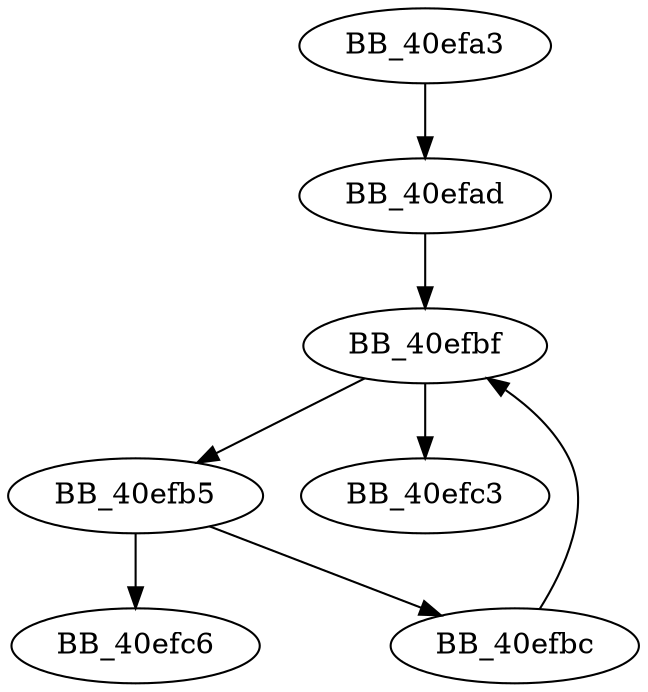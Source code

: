 DiGraph __IsExceptionObjectToBeDestroyed{
BB_40efa3->BB_40efad
BB_40efad->BB_40efbf
BB_40efb5->BB_40efbc
BB_40efb5->BB_40efc6
BB_40efbc->BB_40efbf
BB_40efbf->BB_40efb5
BB_40efbf->BB_40efc3
}
